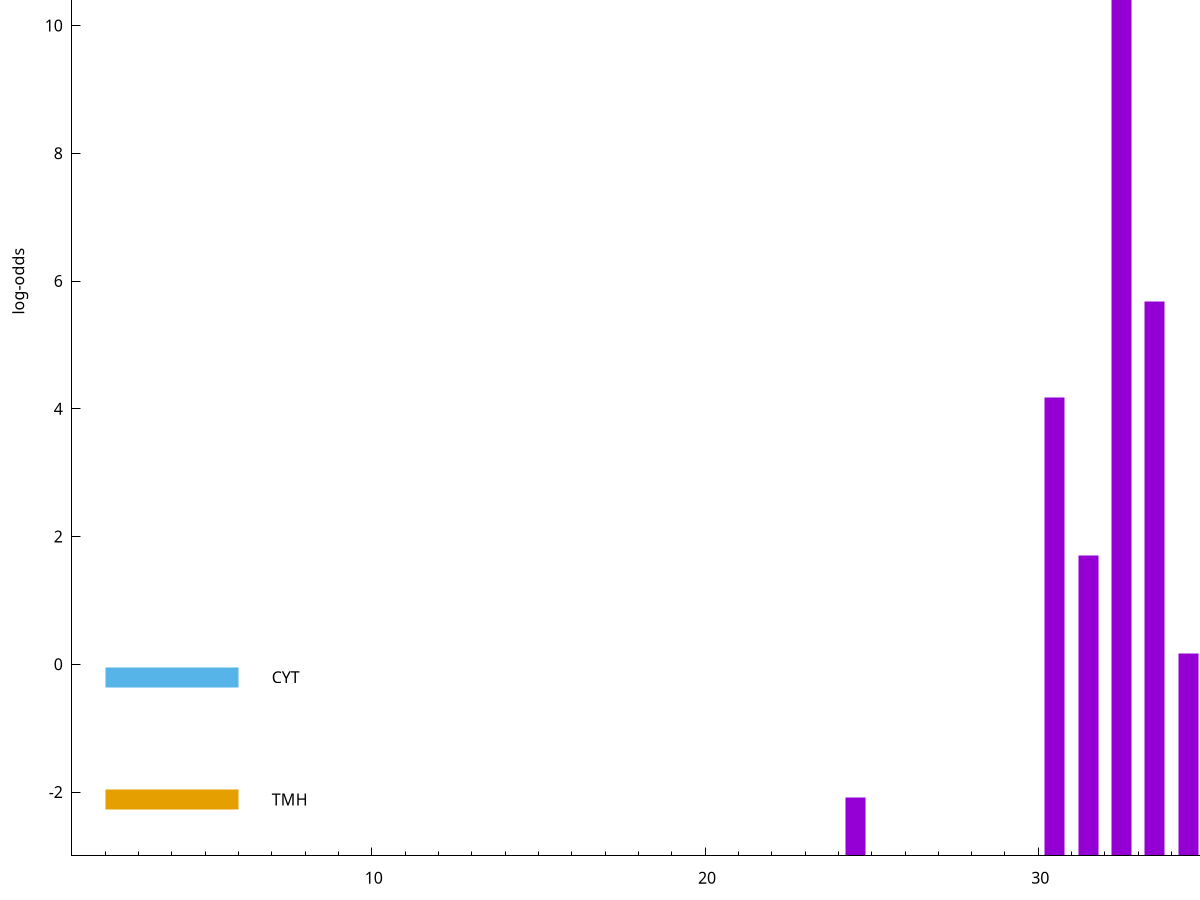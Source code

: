 set title "LipoP predictions for SRR5666568.gff"
set size 2., 1.4
set xrange [1:70] 
set mxtics 10
set yrange [-3:15]
set y2range [0:18]
set ylabel "log-odds"
set term postscript eps color solid "Helvetica" 30
set output "SRR5666568.gff30.eps"
set arrow from 2,13.0295 to 6,13.0295 nohead lt 1 lw 20
set label "SpI" at 7,13.0295
set arrow from 2,-0.200913 to 6,-0.200913 nohead lt 3 lw 20
set label "CYT" at 7,-0.200913
set arrow from 2,-2.11651 to 6,-2.11651 nohead lt 4 lw 20
set label "TMH" at 7,-2.11651
set arrow from 2,13.0295 to 6,13.0295 nohead lt 1 lw 20
set label "SpI" at 7,13.0295
# NOTE: The scores below are the log-odds scores with the threshold
# NOTE: subtracted (a hack to make gnuplot make the histogram all
# NOTE: look nice).
plot "-" axes x1y2 title "" with impulses lt 1 lw 20
32.500000 16.016300
33.500000 8.687330
30.500000 7.173410
31.500000 4.696730
35.500000 3.598069
34.500000 3.174115
24.500000 0.921190
e
exit
